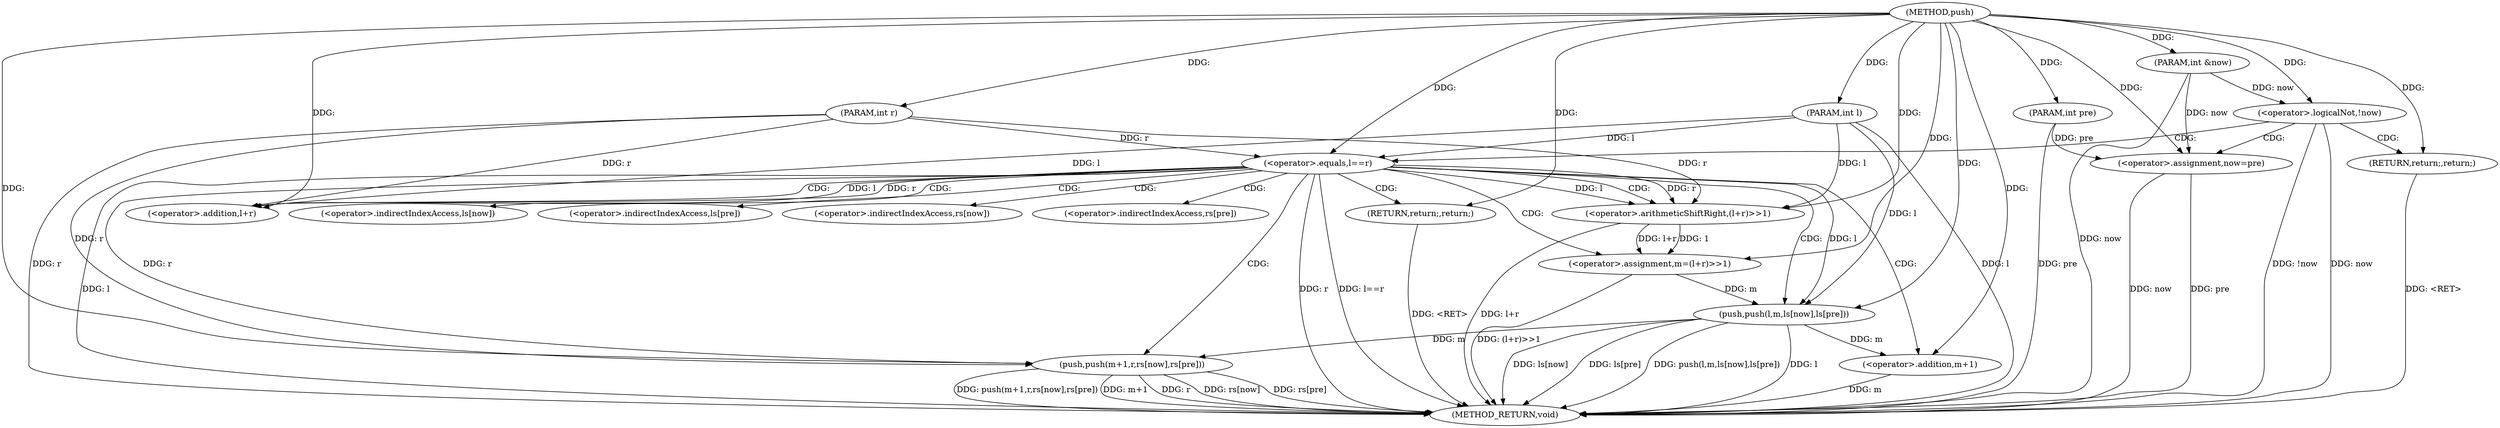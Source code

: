 digraph "push" {  
"1000395" [label = "(METHOD,push)" ]
"1000442" [label = "(METHOD_RETURN,void)" ]
"1000396" [label = "(PARAM,int l)" ]
"1000397" [label = "(PARAM,int r)" ]
"1000398" [label = "(PARAM,int &now)" ]
"1000399" [label = "(PARAM,int pre)" ]
"1000415" [label = "(<operator>.assignment,m=(l+r)>>1)" ]
"1000422" [label = "(push,push(l,m,ls[now],ls[pre]))" ]
"1000431" [label = "(push,push(m+1,r,rs[now],rs[pre]))" ]
"1000402" [label = "(<operator>.logicalNot,!now)" ]
"1000410" [label = "(<operator>.equals,l==r)" ]
"1000413" [label = "(RETURN,return;,return;)" ]
"1000405" [label = "(<operator>.assignment,now=pre)" ]
"1000408" [label = "(RETURN,return;,return;)" ]
"1000417" [label = "(<operator>.arithmeticShiftRight,(l+r)>>1)" ]
"1000432" [label = "(<operator>.addition,m+1)" ]
"1000418" [label = "(<operator>.addition,l+r)" ]
"1000425" [label = "(<operator>.indirectIndexAccess,ls[now])" ]
"1000428" [label = "(<operator>.indirectIndexAccess,ls[pre])" ]
"1000436" [label = "(<operator>.indirectIndexAccess,rs[now])" ]
"1000439" [label = "(<operator>.indirectIndexAccess,rs[pre])" ]
  "1000413" -> "1000442"  [ label = "DDG: <RET>"] 
  "1000396" -> "1000442"  [ label = "DDG: l"] 
  "1000397" -> "1000442"  [ label = "DDG: r"] 
  "1000398" -> "1000442"  [ label = "DDG: now"] 
  "1000399" -> "1000442"  [ label = "DDG: pre"] 
  "1000402" -> "1000442"  [ label = "DDG: now"] 
  "1000402" -> "1000442"  [ label = "DDG: !now"] 
  "1000410" -> "1000442"  [ label = "DDG: l"] 
  "1000410" -> "1000442"  [ label = "DDG: r"] 
  "1000410" -> "1000442"  [ label = "DDG: l==r"] 
  "1000417" -> "1000442"  [ label = "DDG: l+r"] 
  "1000415" -> "1000442"  [ label = "DDG: (l+r)>>1"] 
  "1000422" -> "1000442"  [ label = "DDG: l"] 
  "1000422" -> "1000442"  [ label = "DDG: ls[now]"] 
  "1000422" -> "1000442"  [ label = "DDG: ls[pre]"] 
  "1000422" -> "1000442"  [ label = "DDG: push(l,m,ls[now],ls[pre])"] 
  "1000432" -> "1000442"  [ label = "DDG: m"] 
  "1000431" -> "1000442"  [ label = "DDG: m+1"] 
  "1000431" -> "1000442"  [ label = "DDG: r"] 
  "1000431" -> "1000442"  [ label = "DDG: rs[now]"] 
  "1000431" -> "1000442"  [ label = "DDG: rs[pre]"] 
  "1000431" -> "1000442"  [ label = "DDG: push(m+1,r,rs[now],rs[pre])"] 
  "1000405" -> "1000442"  [ label = "DDG: now"] 
  "1000405" -> "1000442"  [ label = "DDG: pre"] 
  "1000408" -> "1000442"  [ label = "DDG: <RET>"] 
  "1000395" -> "1000396"  [ label = "DDG: "] 
  "1000395" -> "1000397"  [ label = "DDG: "] 
  "1000395" -> "1000398"  [ label = "DDG: "] 
  "1000395" -> "1000399"  [ label = "DDG: "] 
  "1000417" -> "1000415"  [ label = "DDG: l+r"] 
  "1000417" -> "1000415"  [ label = "DDG: 1"] 
  "1000395" -> "1000413"  [ label = "DDG: "] 
  "1000395" -> "1000415"  [ label = "DDG: "] 
  "1000396" -> "1000422"  [ label = "DDG: l"] 
  "1000395" -> "1000422"  [ label = "DDG: "] 
  "1000410" -> "1000422"  [ label = "DDG: l"] 
  "1000415" -> "1000422"  [ label = "DDG: m"] 
  "1000397" -> "1000431"  [ label = "DDG: r"] 
  "1000395" -> "1000431"  [ label = "DDG: "] 
  "1000410" -> "1000431"  [ label = "DDG: r"] 
  "1000422" -> "1000431"  [ label = "DDG: m"] 
  "1000398" -> "1000402"  [ label = "DDG: now"] 
  "1000395" -> "1000402"  [ label = "DDG: "] 
  "1000399" -> "1000405"  [ label = "DDG: pre"] 
  "1000395" -> "1000405"  [ label = "DDG: "] 
  "1000395" -> "1000408"  [ label = "DDG: "] 
  "1000396" -> "1000410"  [ label = "DDG: l"] 
  "1000395" -> "1000410"  [ label = "DDG: "] 
  "1000397" -> "1000410"  [ label = "DDG: r"] 
  "1000410" -> "1000417"  [ label = "DDG: r"] 
  "1000397" -> "1000417"  [ label = "DDG: r"] 
  "1000395" -> "1000417"  [ label = "DDG: "] 
  "1000410" -> "1000417"  [ label = "DDG: l"] 
  "1000396" -> "1000417"  [ label = "DDG: l"] 
  "1000422" -> "1000432"  [ label = "DDG: m"] 
  "1000395" -> "1000432"  [ label = "DDG: "] 
  "1000398" -> "1000405"  [ label = "DDG: now"] 
  "1000410" -> "1000418"  [ label = "DDG: l"] 
  "1000396" -> "1000418"  [ label = "DDG: l"] 
  "1000395" -> "1000418"  [ label = "DDG: "] 
  "1000410" -> "1000418"  [ label = "DDG: r"] 
  "1000397" -> "1000418"  [ label = "DDG: r"] 
  "1000402" -> "1000405"  [ label = "CDG: "] 
  "1000402" -> "1000410"  [ label = "CDG: "] 
  "1000402" -> "1000408"  [ label = "CDG: "] 
  "1000410" -> "1000431"  [ label = "CDG: "] 
  "1000410" -> "1000422"  [ label = "CDG: "] 
  "1000410" -> "1000436"  [ label = "CDG: "] 
  "1000410" -> "1000413"  [ label = "CDG: "] 
  "1000410" -> "1000425"  [ label = "CDG: "] 
  "1000410" -> "1000417"  [ label = "CDG: "] 
  "1000410" -> "1000415"  [ label = "CDG: "] 
  "1000410" -> "1000428"  [ label = "CDG: "] 
  "1000410" -> "1000418"  [ label = "CDG: "] 
  "1000410" -> "1000439"  [ label = "CDG: "] 
  "1000410" -> "1000432"  [ label = "CDG: "] 
}
